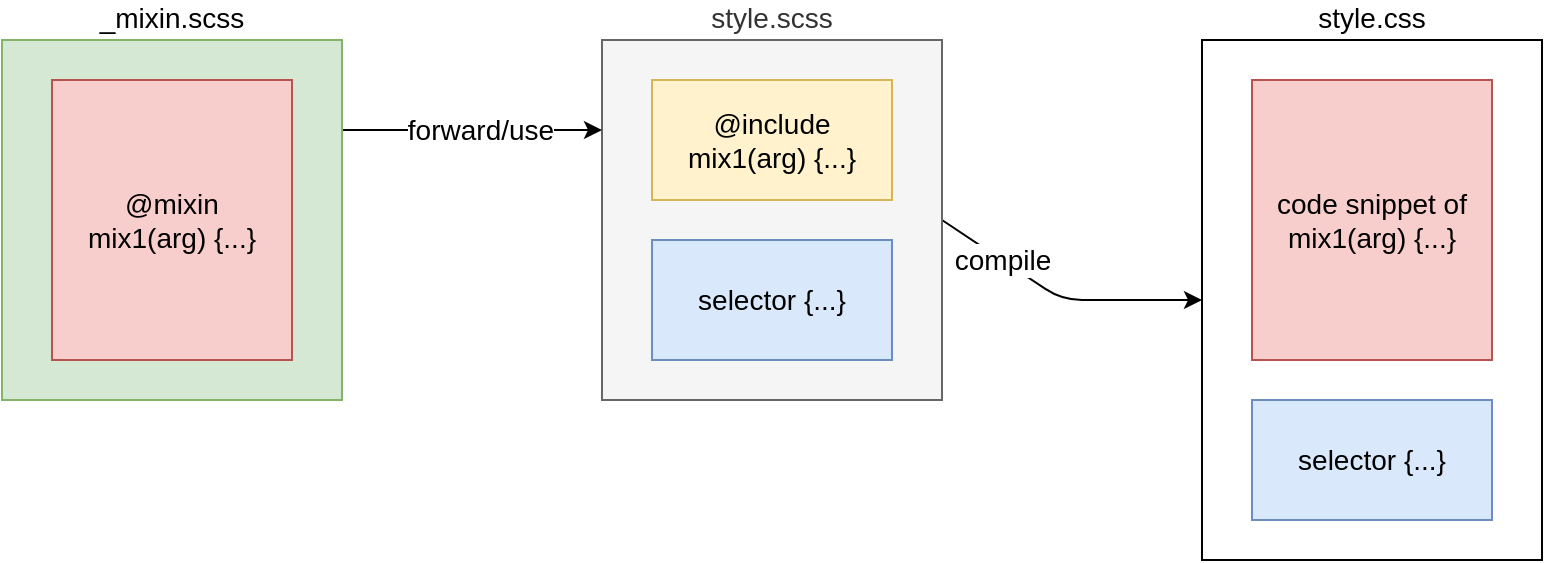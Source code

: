 <mxfile>
    <diagram id="GubqGgLIaf9BGLb_ILOP" name="Page-1">
        <mxGraphModel dx="832" dy="465" grid="1" gridSize="10" guides="1" tooltips="1" connect="1" arrows="1" fold="1" page="1" pageScale="1" pageWidth="850" pageHeight="1100" math="0" shadow="0">
            <root>
                <mxCell id="0"/>
                <mxCell id="1" parent="0"/>
                <mxCell id="14" style="edgeStyle=none;html=1;entryX=0;entryY=0.5;entryDx=0;entryDy=0;exitX=1;exitY=0.5;exitDx=0;exitDy=0;fontSize=14;" parent="1" source="2" target="11" edge="1">
                    <mxGeometry relative="1" as="geometry">
                        <Array as="points">
                            <mxPoint x="680" y="270"/>
                        </Array>
                    </mxGeometry>
                </mxCell>
                <mxCell id="16" value="compile" style="edgeLabel;html=1;align=center;verticalAlign=middle;resizable=0;points=[];fontSize=14;" parent="14" vertex="1" connectable="0">
                    <mxGeometry x="-0.228" y="-3" relative="1" as="geometry">
                        <mxPoint x="-14" y="-13" as="offset"/>
                    </mxGeometry>
                </mxCell>
                <mxCell id="2" value="style.scss" style="whiteSpace=wrap;html=1;fillColor=#f5f5f5;strokeColor=#666666;labelPosition=center;verticalLabelPosition=top;align=center;verticalAlign=bottom;fontColor=#333333;fontSize=14;" parent="1" vertex="1">
                    <mxGeometry x="450" y="140" width="170" height="180" as="geometry"/>
                </mxCell>
                <mxCell id="5" value="@include mix1(arg) {...}" style="whiteSpace=wrap;html=1;fillColor=#fff2cc;strokeColor=#d6b656;fontSize=14;" parent="1" vertex="1">
                    <mxGeometry x="475" y="160" width="120" height="60" as="geometry"/>
                </mxCell>
                <mxCell id="6" value="selector {...}" style="whiteSpace=wrap;html=1;fillColor=#dae8fc;strokeColor=#6c8ebf;fontSize=14;" parent="1" vertex="1">
                    <mxGeometry x="475" y="240" width="120" height="60" as="geometry"/>
                </mxCell>
                <mxCell id="9" style="edgeStyle=none;html=1;entryX=0;entryY=0.25;entryDx=0;entryDy=0;exitX=1;exitY=0.25;exitDx=0;exitDy=0;fontSize=14;" parent="1" source="7" target="2" edge="1">
                    <mxGeometry relative="1" as="geometry">
                        <Array as="points">
                            <mxPoint x="400" y="185"/>
                        </Array>
                    </mxGeometry>
                </mxCell>
                <mxCell id="10" value="forward/use" style="edgeLabel;html=1;align=center;verticalAlign=middle;resizable=0;points=[];fontSize=14;" parent="9" vertex="1" connectable="0">
                    <mxGeometry x="0.05" relative="1" as="geometry">
                        <mxPoint as="offset"/>
                    </mxGeometry>
                </mxCell>
                <mxCell id="7" value="_mixin.scss" style="whiteSpace=wrap;html=1;fillColor=#d5e8d4;strokeColor=#82b366;labelPosition=center;verticalLabelPosition=top;align=center;verticalAlign=bottom;fontSize=14;" parent="1" vertex="1">
                    <mxGeometry x="150" y="140" width="170" height="180" as="geometry"/>
                </mxCell>
                <mxCell id="8" value="@mixin &lt;br&gt;mix1(arg) {...}" style="whiteSpace=wrap;html=1;fillColor=#f8cecc;strokeColor=#b85450;fontSize=14;" parent="1" vertex="1">
                    <mxGeometry x="175" y="160" width="120" height="140" as="geometry"/>
                </mxCell>
                <mxCell id="11" value="style.css" style="whiteSpace=wrap;html=1;labelPosition=center;verticalLabelPosition=top;align=center;verticalAlign=bottom;fontSize=14;" parent="1" vertex="1">
                    <mxGeometry x="750" y="140" width="170" height="260" as="geometry"/>
                </mxCell>
                <mxCell id="13" value="selector {...}" style="whiteSpace=wrap;html=1;fillColor=#dae8fc;strokeColor=#6c8ebf;fontSize=14;" parent="1" vertex="1">
                    <mxGeometry x="775" y="320" width="120" height="60" as="geometry"/>
                </mxCell>
                <mxCell id="15" value="code snippet of mix1(arg) {...}" style="whiteSpace=wrap;html=1;fillColor=#f8cecc;strokeColor=#b85450;fontSize=14;" parent="1" vertex="1">
                    <mxGeometry x="775" y="160" width="120" height="140" as="geometry"/>
                </mxCell>
            </root>
        </mxGraphModel>
    </diagram>
</mxfile>